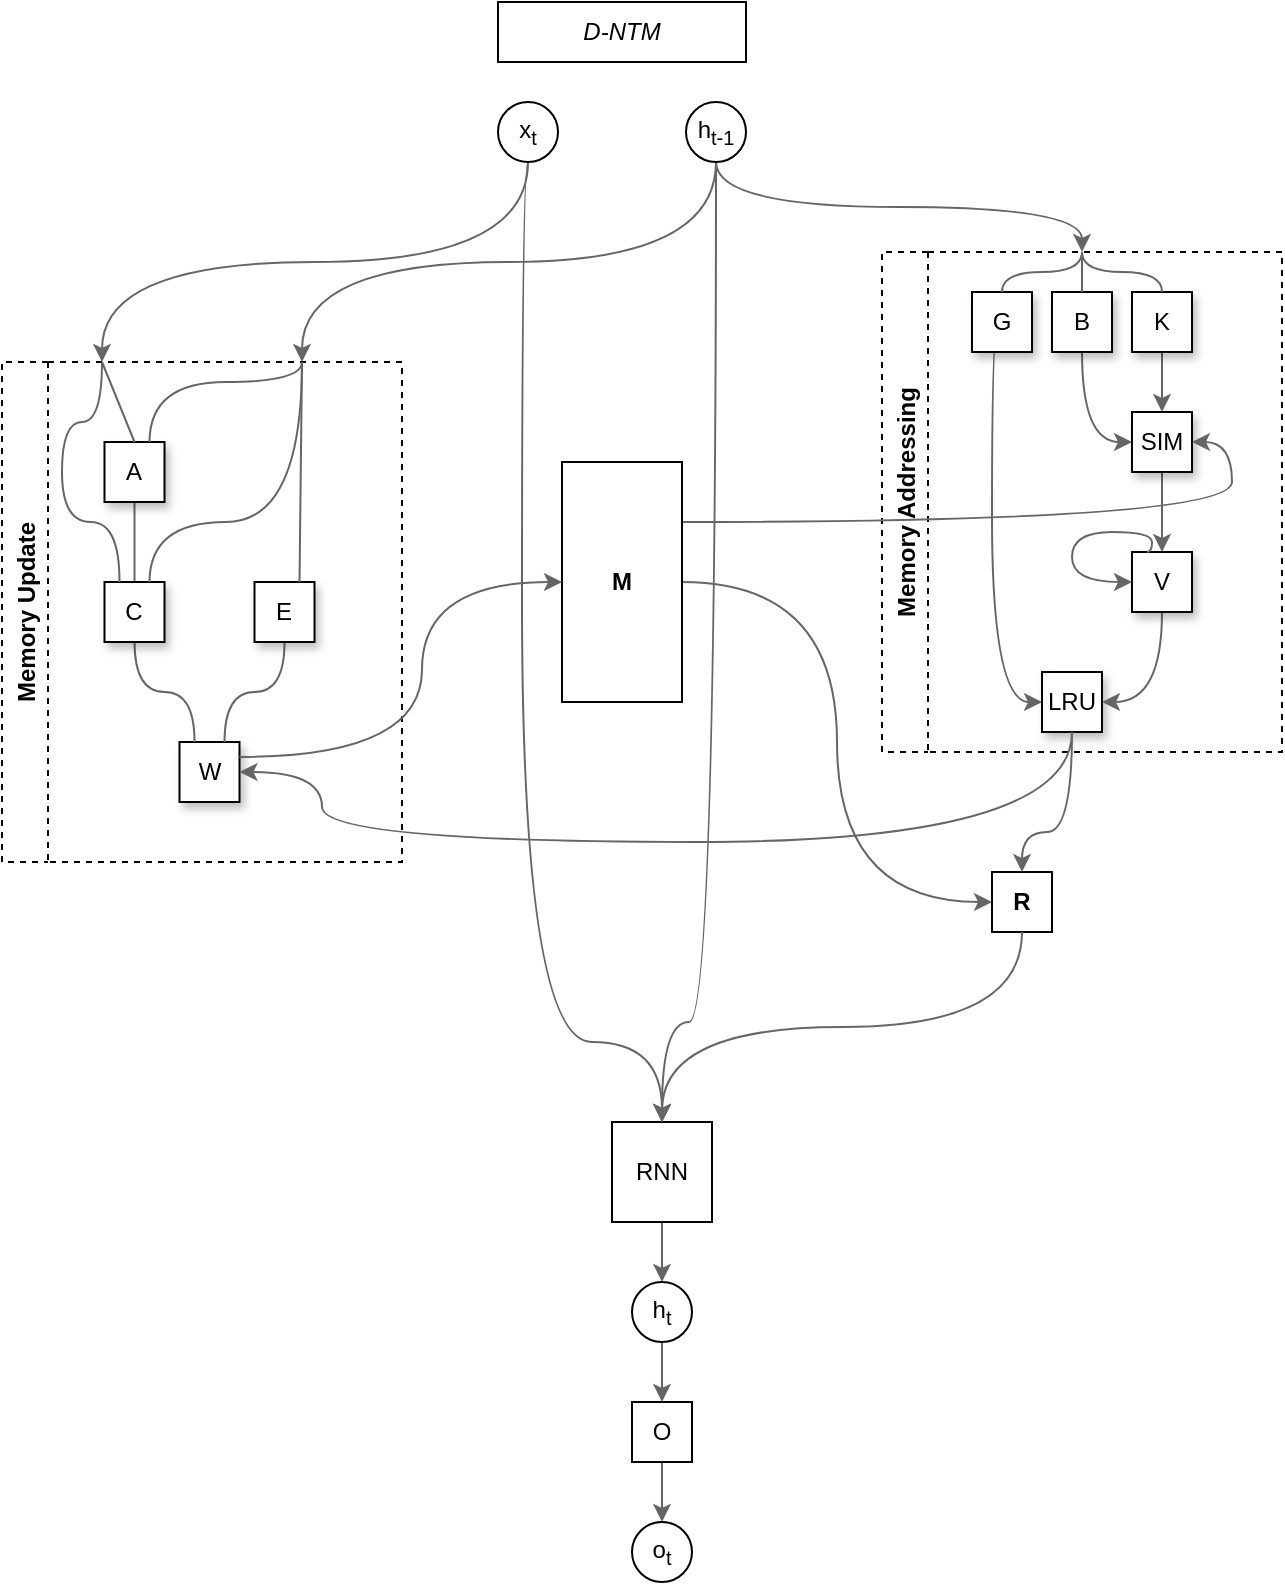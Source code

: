 <mxfile version="20.0.1" type="device"><diagram id="AOSKKPVWJUqmKMSHJRcP" name="Page-1"><mxGraphModel dx="1418" dy="756" grid="1" gridSize="10" guides="1" tooltips="1" connect="1" arrows="1" fold="1" page="1" pageScale="1" pageWidth="850" pageHeight="1100" math="0" shadow="0"><root><mxCell id="0"/><mxCell id="1" parent="0"/><mxCell id="u0cKj_ttDI7FikQOkNu9-6" style="edgeStyle=orthogonalEdgeStyle;curved=1;rounded=0;orthogonalLoop=1;jettySize=auto;html=1;exitX=0.5;exitY=1;exitDx=0;exitDy=0;entryX=0.5;entryY=0;entryDx=0;entryDy=0;fillColor=#f5f5f5;strokeColor=#666666;" parent="1" source="VcZlIyoYjT2NQhakP_jN-28" target="hKaUQEhRgrzUOdaf4lDB-5" edge="1"><mxGeometry relative="1" as="geometry"><mxPoint x="560" y="148" as="targetPoint"/></mxGeometry></mxCell><mxCell id="u0cKj_ttDI7FikQOkNu9-62" style="edgeStyle=orthogonalEdgeStyle;curved=1;rounded=0;orthogonalLoop=1;jettySize=auto;html=1;exitX=0.5;exitY=1;exitDx=0;exitDy=0;entryX=0.75;entryY=0;entryDx=0;entryDy=0;fillColor=#f5f5f5;strokeColor=#666666;" parent="1" source="VcZlIyoYjT2NQhakP_jN-28" target="hKaUQEhRgrzUOdaf4lDB-4" edge="1"><mxGeometry relative="1" as="geometry"><mxPoint x="150" y="191" as="targetPoint"/></mxGeometry></mxCell><mxCell id="u0cKj_ttDI7FikQOkNu9-7" value="" style="group;fontStyle=1;dashed=1;" parent="1" vertex="1" connectable="0"><mxGeometry x="450" y="185" width="200" height="370" as="geometry"/></mxCell><mxCell id="hKaUQEhRgrzUOdaf4lDB-5" value="Memory Addressing" style="swimlane;horizontal=0;dashed=1;" parent="u0cKj_ttDI7FikQOkNu9-7" vertex="1"><mxGeometry y="-50" width="200" height="250" as="geometry"/></mxCell><mxCell id="hKaUQEhRgrzUOdaf4lDB-41" style="edgeStyle=orthogonalEdgeStyle;curved=1;rounded=0;orthogonalLoop=1;jettySize=auto;html=1;exitX=0.5;exitY=1;exitDx=0;exitDy=0;entryX=0;entryY=0.5;entryDx=0;entryDy=0;fillColor=#f5f5f5;strokeColor=#666666;" parent="hKaUQEhRgrzUOdaf4lDB-5" source="hKaUQEhRgrzUOdaf4lDB-15" target="hKaUQEhRgrzUOdaf4lDB-16" edge="1"><mxGeometry relative="1" as="geometry"><Array as="points"><mxPoint x="55" y="40"/><mxPoint x="55" y="225"/></Array></mxGeometry></mxCell><mxCell id="hKaUQEhRgrzUOdaf4lDB-15" value="G" style="whiteSpace=wrap;html=1;aspect=fixed;rounded=0;shadow=1;" parent="hKaUQEhRgrzUOdaf4lDB-5" vertex="1"><mxGeometry x="45" y="20" width="30" height="30" as="geometry"/></mxCell><mxCell id="hKaUQEhRgrzUOdaf4lDB-16" value="LRU" style="whiteSpace=wrap;html=1;aspect=fixed;rounded=0;shadow=1;" parent="hKaUQEhRgrzUOdaf4lDB-5" vertex="1"><mxGeometry x="80" y="210" width="30" height="30" as="geometry"/></mxCell><mxCell id="hKaUQEhRgrzUOdaf4lDB-33" style="edgeStyle=orthogonalEdgeStyle;curved=1;rounded=0;orthogonalLoop=1;jettySize=auto;html=1;exitX=0.5;exitY=1;exitDx=0;exitDy=0;entryX=0;entryY=0.5;entryDx=0;entryDy=0;fillColor=#f5f5f5;strokeColor=#666666;" parent="hKaUQEhRgrzUOdaf4lDB-5" source="hKaUQEhRgrzUOdaf4lDB-17" target="hKaUQEhRgrzUOdaf4lDB-27" edge="1"><mxGeometry relative="1" as="geometry"/></mxCell><mxCell id="hKaUQEhRgrzUOdaf4lDB-17" value="B" style="whiteSpace=wrap;html=1;aspect=fixed;rounded=0;shadow=1;" parent="hKaUQEhRgrzUOdaf4lDB-5" vertex="1"><mxGeometry x="85" y="20" width="30" height="30" as="geometry"/></mxCell><mxCell id="hKaUQEhRgrzUOdaf4lDB-32" style="edgeStyle=orthogonalEdgeStyle;curved=1;rounded=0;orthogonalLoop=1;jettySize=auto;html=1;exitX=0.5;exitY=1;exitDx=0;exitDy=0;fillColor=#f5f5f5;strokeColor=#666666;" parent="hKaUQEhRgrzUOdaf4lDB-5" source="hKaUQEhRgrzUOdaf4lDB-18" target="hKaUQEhRgrzUOdaf4lDB-27" edge="1"><mxGeometry relative="1" as="geometry"/></mxCell><mxCell id="hKaUQEhRgrzUOdaf4lDB-18" value="K" style="whiteSpace=wrap;html=1;aspect=fixed;rounded=0;shadow=1;" parent="hKaUQEhRgrzUOdaf4lDB-5" vertex="1"><mxGeometry x="125" y="20" width="30" height="30" as="geometry"/></mxCell><mxCell id="hKaUQEhRgrzUOdaf4lDB-35" style="edgeStyle=orthogonalEdgeStyle;curved=1;rounded=0;orthogonalLoop=1;jettySize=auto;html=1;exitX=0.5;exitY=1;exitDx=0;exitDy=0;entryX=0.5;entryY=0;entryDx=0;entryDy=0;fillColor=#f5f5f5;strokeColor=#666666;" parent="hKaUQEhRgrzUOdaf4lDB-5" source="hKaUQEhRgrzUOdaf4lDB-27" target="hKaUQEhRgrzUOdaf4lDB-29" edge="1"><mxGeometry relative="1" as="geometry"/></mxCell><mxCell id="hKaUQEhRgrzUOdaf4lDB-27" value="SIM" style="whiteSpace=wrap;html=1;aspect=fixed;rounded=0;shadow=1;" parent="hKaUQEhRgrzUOdaf4lDB-5" vertex="1"><mxGeometry x="125" y="80" width="30" height="30" as="geometry"/></mxCell><mxCell id="hKaUQEhRgrzUOdaf4lDB-38" style="edgeStyle=orthogonalEdgeStyle;curved=1;rounded=0;orthogonalLoop=1;jettySize=auto;html=1;exitX=0.5;exitY=1;exitDx=0;exitDy=0;entryX=1;entryY=0.5;entryDx=0;entryDy=0;fillColor=#f5f5f5;strokeColor=#666666;" parent="hKaUQEhRgrzUOdaf4lDB-5" source="hKaUQEhRgrzUOdaf4lDB-29" target="hKaUQEhRgrzUOdaf4lDB-16" edge="1"><mxGeometry relative="1" as="geometry"/></mxCell><mxCell id="hKaUQEhRgrzUOdaf4lDB-29" value="V" style="whiteSpace=wrap;html=1;aspect=fixed;rounded=0;shadow=1;" parent="hKaUQEhRgrzUOdaf4lDB-5" vertex="1"><mxGeometry x="125" y="150" width="30" height="30" as="geometry"/></mxCell><mxCell id="hKaUQEhRgrzUOdaf4lDB-39" style="edgeStyle=orthogonalEdgeStyle;curved=1;rounded=0;orthogonalLoop=1;jettySize=auto;html=1;exitX=0.25;exitY=0;exitDx=0;exitDy=0;entryX=0;entryY=0.5;entryDx=0;entryDy=0;fillColor=#f5f5f5;strokeColor=#666666;" parent="hKaUQEhRgrzUOdaf4lDB-5" source="hKaUQEhRgrzUOdaf4lDB-29" target="hKaUQEhRgrzUOdaf4lDB-29" edge="1"><mxGeometry relative="1" as="geometry"><Array as="points"><mxPoint x="135" y="150"/><mxPoint x="135" y="140"/><mxPoint x="95" y="140"/><mxPoint x="95" y="165"/></Array></mxGeometry></mxCell><mxCell id="hKaUQEhRgrzUOdaf4lDB-47" style="edgeStyle=orthogonalEdgeStyle;curved=1;rounded=0;orthogonalLoop=1;jettySize=auto;html=1;exitX=0.5;exitY=0;exitDx=0;exitDy=0;entryX=0.5;entryY=0;entryDx=0;entryDy=0;endArrow=none;endFill=0;fillColor=#f5f5f5;strokeColor=#666666;" parent="hKaUQEhRgrzUOdaf4lDB-5" source="hKaUQEhRgrzUOdaf4lDB-5" target="hKaUQEhRgrzUOdaf4lDB-15" edge="1"><mxGeometry relative="1" as="geometry"><Array as="points"><mxPoint x="100" y="10"/></Array></mxGeometry></mxCell><mxCell id="hKaUQEhRgrzUOdaf4lDB-49" style="edgeStyle=orthogonalEdgeStyle;curved=1;rounded=0;orthogonalLoop=1;jettySize=auto;html=1;exitX=0.5;exitY=0;exitDx=0;exitDy=0;entryX=0.5;entryY=0;entryDx=0;entryDy=0;endArrow=none;endFill=0;fillColor=#f5f5f5;strokeColor=#666666;" parent="hKaUQEhRgrzUOdaf4lDB-5" source="hKaUQEhRgrzUOdaf4lDB-5" target="hKaUQEhRgrzUOdaf4lDB-18" edge="1"><mxGeometry relative="1" as="geometry"><Array as="points"><mxPoint x="100" y="10"/><mxPoint x="140" y="10"/></Array></mxGeometry></mxCell><mxCell id="VcZlIyoYjT2NQhakP_jN-3" style="edgeStyle=orthogonalEdgeStyle;curved=1;rounded=0;orthogonalLoop=1;jettySize=auto;html=1;exitX=0.5;exitY=0;exitDx=0;exitDy=0;entryX=0.5;entryY=0;entryDx=0;entryDy=0;endArrow=none;endFill=0;fillColor=#f5f5f5;strokeColor=#666666;" parent="hKaUQEhRgrzUOdaf4lDB-5" source="hKaUQEhRgrzUOdaf4lDB-5" target="hKaUQEhRgrzUOdaf4lDB-17" edge="1"><mxGeometry relative="1" as="geometry"/></mxCell><mxCell id="u0cKj_ttDI7FikQOkNu9-18" value="&lt;b&gt;R&lt;/b&gt;" style="whiteSpace=wrap;html=1;aspect=fixed;" parent="u0cKj_ttDI7FikQOkNu9-7" vertex="1"><mxGeometry x="55" y="260" width="30" height="30" as="geometry"/></mxCell><mxCell id="hKaUQEhRgrzUOdaf4lDB-42" style="edgeStyle=orthogonalEdgeStyle;curved=1;rounded=0;orthogonalLoop=1;jettySize=auto;html=1;exitX=0.5;exitY=1;exitDx=0;exitDy=0;entryX=0.5;entryY=0;entryDx=0;entryDy=0;fillColor=#f5f5f5;strokeColor=#666666;" parent="u0cKj_ttDI7FikQOkNu9-7" source="hKaUQEhRgrzUOdaf4lDB-16" target="u0cKj_ttDI7FikQOkNu9-18" edge="1"><mxGeometry relative="1" as="geometry"><Array as="points"><mxPoint x="95" y="240"/><mxPoint x="70" y="240"/></Array></mxGeometry></mxCell><mxCell id="u0cKj_ttDI7FikQOkNu9-61" style="edgeStyle=orthogonalEdgeStyle;curved=1;rounded=0;orthogonalLoop=1;jettySize=auto;html=1;exitX=0.5;exitY=1;exitDx=0;exitDy=0;entryX=0.25;entryY=0;entryDx=0;entryDy=0;endArrow=classic;endFill=1;fillColor=#f5f5f5;strokeColor=#666666;" parent="1" source="VcZlIyoYjT2NQhakP_jN-24" target="hKaUQEhRgrzUOdaf4lDB-4" edge="1"><mxGeometry relative="1" as="geometry"><mxPoint x="70" y="190" as="targetPoint"/></mxGeometry></mxCell><mxCell id="v_2UUSKjMRbTV6m3373s-2" style="edgeStyle=orthogonalEdgeStyle;curved=1;rounded=0;orthogonalLoop=1;jettySize=auto;html=1;exitX=0.5;exitY=1;exitDx=0;exitDy=0;entryX=0.5;entryY=0;entryDx=0;entryDy=0;fillColor=#f5f5f5;strokeColor=#666666;" edge="1" parent="1" source="u0cKj_ttDI7FikQOkNu9-10" target="v_2UUSKjMRbTV6m3373s-1"><mxGeometry relative="1" as="geometry"/></mxCell><mxCell id="u0cKj_ttDI7FikQOkNu9-10" value="RNN" style="whiteSpace=wrap;html=1;aspect=fixed;" parent="1" vertex="1"><mxGeometry x="315" y="570" width="50" height="50" as="geometry"/></mxCell><mxCell id="VcZlIyoYjT2NQhakP_jN-20" style="edgeStyle=orthogonalEdgeStyle;curved=1;rounded=0;orthogonalLoop=1;jettySize=auto;html=1;exitX=1;exitY=0.5;exitDx=0;exitDy=0;entryX=0;entryY=0.5;entryDx=0;entryDy=0;endArrow=classic;endFill=1;fillColor=#f5f5f5;strokeColor=#666666;" parent="1" source="u0cKj_ttDI7FikQOkNu9-17" target="u0cKj_ttDI7FikQOkNu9-18" edge="1"><mxGeometry relative="1" as="geometry"/></mxCell><mxCell id="VcZlIyoYjT2NQhakP_jN-30" style="edgeStyle=orthogonalEdgeStyle;curved=1;rounded=0;orthogonalLoop=1;jettySize=auto;html=1;exitX=1;exitY=0.25;exitDx=0;exitDy=0;entryX=1;entryY=0.5;entryDx=0;entryDy=0;endArrow=classic;endFill=1;fillColor=#f5f5f5;strokeColor=#666666;" parent="1" source="u0cKj_ttDI7FikQOkNu9-17" target="hKaUQEhRgrzUOdaf4lDB-27" edge="1"><mxGeometry relative="1" as="geometry"/></mxCell><mxCell id="u0cKj_ttDI7FikQOkNu9-17" value="&lt;b&gt;M&lt;/b&gt;" style="rounded=0;whiteSpace=wrap;html=1;rotation=0;" parent="1" vertex="1"><mxGeometry x="290" y="240" width="60" height="120" as="geometry"/></mxCell><mxCell id="hKaUQEhRgrzUOdaf4lDB-4" value="Memory Update" style="swimlane;horizontal=0;dashed=1;" parent="1" vertex="1"><mxGeometry x="10" y="190" width="200" height="250" as="geometry"/></mxCell><mxCell id="VcZlIyoYjT2NQhakP_jN-13" style="edgeStyle=none;rounded=0;orthogonalLoop=1;jettySize=auto;html=1;exitX=0.5;exitY=1;exitDx=0;exitDy=0;entryX=0.5;entryY=0;entryDx=0;entryDy=0;endArrow=none;endFill=0;fillColor=#f5f5f5;strokeColor=#666666;" parent="hKaUQEhRgrzUOdaf4lDB-4" source="u0cKj_ttDI7FikQOkNu9-26" target="hKaUQEhRgrzUOdaf4lDB-14" edge="1"><mxGeometry relative="1" as="geometry"/></mxCell><mxCell id="u0cKj_ttDI7FikQOkNu9-26" value="A" style="whiteSpace=wrap;html=1;aspect=fixed;rounded=0;shadow=1;" parent="hKaUQEhRgrzUOdaf4lDB-4" vertex="1"><mxGeometry x="51.25" y="40" width="30" height="30" as="geometry"/></mxCell><mxCell id="hKaUQEhRgrzUOdaf4lDB-8" value="W" style="whiteSpace=wrap;html=1;aspect=fixed;rounded=0;shadow=1;" parent="hKaUQEhRgrzUOdaf4lDB-4" vertex="1"><mxGeometry x="88.75" y="190" width="30" height="30" as="geometry"/></mxCell><mxCell id="VcZlIyoYjT2NQhakP_jN-18" style="edgeStyle=orthogonalEdgeStyle;curved=1;rounded=0;orthogonalLoop=1;jettySize=auto;html=1;exitX=0.5;exitY=1;exitDx=0;exitDy=0;entryX=0.75;entryY=0;entryDx=0;entryDy=0;endArrow=none;endFill=0;fillColor=#f5f5f5;strokeColor=#666666;" parent="hKaUQEhRgrzUOdaf4lDB-4" source="hKaUQEhRgrzUOdaf4lDB-9" target="hKaUQEhRgrzUOdaf4lDB-8" edge="1"><mxGeometry relative="1" as="geometry"/></mxCell><mxCell id="hKaUQEhRgrzUOdaf4lDB-9" value="E" style="whiteSpace=wrap;html=1;aspect=fixed;rounded=0;shadow=1;" parent="hKaUQEhRgrzUOdaf4lDB-4" vertex="1"><mxGeometry x="126.25" y="110" width="30" height="30" as="geometry"/></mxCell><mxCell id="VcZlIyoYjT2NQhakP_jN-17" style="edgeStyle=orthogonalEdgeStyle;curved=1;rounded=0;orthogonalLoop=1;jettySize=auto;html=1;exitX=0.5;exitY=1;exitDx=0;exitDy=0;entryX=0.25;entryY=0;entryDx=0;entryDy=0;endArrow=none;endFill=0;fillColor=#f5f5f5;strokeColor=#666666;" parent="hKaUQEhRgrzUOdaf4lDB-4" source="hKaUQEhRgrzUOdaf4lDB-14" target="hKaUQEhRgrzUOdaf4lDB-8" edge="1"><mxGeometry relative="1" as="geometry"/></mxCell><mxCell id="hKaUQEhRgrzUOdaf4lDB-14" value="C" style="whiteSpace=wrap;html=1;aspect=fixed;rounded=0;shadow=1;" parent="hKaUQEhRgrzUOdaf4lDB-4" vertex="1"><mxGeometry x="51.25" y="110" width="30" height="30" as="geometry"/></mxCell><mxCell id="VcZlIyoYjT2NQhakP_jN-9" style="edgeStyle=none;rounded=0;orthogonalLoop=1;jettySize=auto;html=1;exitX=0.25;exitY=0;exitDx=0;exitDy=0;entryX=0.5;entryY=0;entryDx=0;entryDy=0;endArrow=none;endFill=0;fillColor=#f5f5f5;strokeColor=#666666;" parent="hKaUQEhRgrzUOdaf4lDB-4" source="hKaUQEhRgrzUOdaf4lDB-4" target="u0cKj_ttDI7FikQOkNu9-26" edge="1"><mxGeometry relative="1" as="geometry"/></mxCell><mxCell id="VcZlIyoYjT2NQhakP_jN-10" style="edgeStyle=none;rounded=0;orthogonalLoop=1;jettySize=auto;html=1;exitX=0.75;exitY=0;exitDx=0;exitDy=0;entryX=0.75;entryY=0;entryDx=0;entryDy=0;endArrow=none;endFill=0;fillColor=#f5f5f5;strokeColor=#666666;" parent="hKaUQEhRgrzUOdaf4lDB-4" source="hKaUQEhRgrzUOdaf4lDB-4" target="hKaUQEhRgrzUOdaf4lDB-9" edge="1"><mxGeometry relative="1" as="geometry"/></mxCell><mxCell id="VcZlIyoYjT2NQhakP_jN-14" style="edgeStyle=orthogonalEdgeStyle;curved=1;rounded=0;orthogonalLoop=1;jettySize=auto;html=1;exitX=0.25;exitY=0;exitDx=0;exitDy=0;entryX=0.25;entryY=0;entryDx=0;entryDy=0;endArrow=none;endFill=0;fillColor=#f5f5f5;strokeColor=#666666;" parent="hKaUQEhRgrzUOdaf4lDB-4" source="hKaUQEhRgrzUOdaf4lDB-4" target="hKaUQEhRgrzUOdaf4lDB-14" edge="1"><mxGeometry relative="1" as="geometry"><Array as="points"><mxPoint x="50" y="30"/><mxPoint x="30" y="30"/><mxPoint x="30" y="80"/><mxPoint x="59" y="80"/></Array></mxGeometry></mxCell><mxCell id="VcZlIyoYjT2NQhakP_jN-15" style="edgeStyle=orthogonalEdgeStyle;curved=1;rounded=0;orthogonalLoop=1;jettySize=auto;html=1;exitX=0.75;exitY=0;exitDx=0;exitDy=0;entryX=0.75;entryY=0;entryDx=0;entryDy=0;endArrow=none;endFill=0;fillColor=#f5f5f5;strokeColor=#666666;" parent="hKaUQEhRgrzUOdaf4lDB-4" source="hKaUQEhRgrzUOdaf4lDB-4" target="hKaUQEhRgrzUOdaf4lDB-14" edge="1"><mxGeometry relative="1" as="geometry"><Array as="points"><mxPoint x="150" y="80"/><mxPoint x="74" y="80"/></Array></mxGeometry></mxCell><mxCell id="VcZlIyoYjT2NQhakP_jN-16" style="edgeStyle=orthogonalEdgeStyle;curved=1;rounded=0;orthogonalLoop=1;jettySize=auto;html=1;exitX=0.75;exitY=0;exitDx=0;exitDy=0;entryX=0.75;entryY=0;entryDx=0;entryDy=0;endArrow=none;endFill=0;fillColor=#f5f5f5;strokeColor=#666666;" parent="hKaUQEhRgrzUOdaf4lDB-4" source="hKaUQEhRgrzUOdaf4lDB-4" target="u0cKj_ttDI7FikQOkNu9-26" edge="1"><mxGeometry relative="1" as="geometry"><Array as="points"><mxPoint x="150" y="10"/><mxPoint x="74" y="10"/></Array></mxGeometry></mxCell><mxCell id="hKaUQEhRgrzUOdaf4lDB-43" style="edgeStyle=orthogonalEdgeStyle;curved=1;rounded=0;orthogonalLoop=1;jettySize=auto;html=1;exitX=0.5;exitY=1;exitDx=0;exitDy=0;entryX=1;entryY=0.5;entryDx=0;entryDy=0;fillColor=#f5f5f5;strokeColor=#666666;" parent="1" source="hKaUQEhRgrzUOdaf4lDB-16" target="hKaUQEhRgrzUOdaf4lDB-8" edge="1"><mxGeometry relative="1" as="geometry"><Array as="points"><mxPoint x="545" y="430"/><mxPoint x="170" y="430"/><mxPoint x="170" y="395"/></Array></mxGeometry></mxCell><mxCell id="VcZlIyoYjT2NQhakP_jN-4" style="edgeStyle=orthogonalEdgeStyle;curved=1;rounded=0;orthogonalLoop=1;jettySize=auto;html=1;exitX=1;exitY=0.25;exitDx=0;exitDy=0;entryX=0;entryY=0.5;entryDx=0;entryDy=0;endArrow=classic;endFill=1;fillColor=#f5f5f5;strokeColor=#666666;" parent="1" source="hKaUQEhRgrzUOdaf4lDB-8" target="u0cKj_ttDI7FikQOkNu9-17" edge="1"><mxGeometry relative="1" as="geometry"><Array as="points"><mxPoint x="220" y="388"/><mxPoint x="220" y="300"/></Array></mxGeometry></mxCell><mxCell id="VcZlIyoYjT2NQhakP_jN-19" value="D-NTM" style="rounded=0;whiteSpace=wrap;html=1;fontStyle=2" parent="1" vertex="1"><mxGeometry x="258" y="10" width="124" height="30" as="geometry"/></mxCell><mxCell id="VcZlIyoYjT2NQhakP_jN-21" style="edgeStyle=orthogonalEdgeStyle;curved=1;rounded=0;orthogonalLoop=1;jettySize=auto;html=1;exitX=0.5;exitY=1;exitDx=0;exitDy=0;endArrow=classic;endFill=1;fillColor=#f5f5f5;strokeColor=#666666;" parent="1" source="u0cKj_ttDI7FikQOkNu9-18" edge="1"><mxGeometry relative="1" as="geometry"><mxPoint x="340" y="570" as="targetPoint"/></mxGeometry></mxCell><mxCell id="VcZlIyoYjT2NQhakP_jN-27" style="edgeStyle=orthogonalEdgeStyle;curved=1;rounded=0;orthogonalLoop=1;jettySize=auto;html=1;exitX=0.5;exitY=1;exitDx=0;exitDy=0;entryX=0.5;entryY=0;entryDx=0;entryDy=0;endArrow=classic;endFill=1;fillColor=#f5f5f5;strokeColor=#666666;" parent="1" source="VcZlIyoYjT2NQhakP_jN-24" target="u0cKj_ttDI7FikQOkNu9-10" edge="1"><mxGeometry relative="1" as="geometry"><Array as="points"><mxPoint x="270" y="90"/><mxPoint x="270" y="530"/><mxPoint x="340" y="530"/></Array></mxGeometry></mxCell><mxCell id="VcZlIyoYjT2NQhakP_jN-24" value="x&lt;sub&gt;t&lt;/sub&gt;" style="ellipse;whiteSpace=wrap;html=1;aspect=fixed;" parent="1" vertex="1"><mxGeometry x="258" y="60" width="30" height="30" as="geometry"/></mxCell><mxCell id="VcZlIyoYjT2NQhakP_jN-29" style="edgeStyle=orthogonalEdgeStyle;curved=1;rounded=0;orthogonalLoop=1;jettySize=auto;html=1;exitX=0.5;exitY=1;exitDx=0;exitDy=0;endArrow=classic;endFill=1;fillColor=#f5f5f5;strokeColor=#666666;" parent="1" source="VcZlIyoYjT2NQhakP_jN-28" edge="1"><mxGeometry relative="1" as="geometry"><mxPoint x="340" y="570" as="targetPoint"/><Array as="points"><mxPoint x="367" y="520"/><mxPoint x="340" y="520"/></Array></mxGeometry></mxCell><mxCell id="VcZlIyoYjT2NQhakP_jN-28" value="h&lt;sub&gt;t-1&lt;/sub&gt;" style="ellipse;whiteSpace=wrap;html=1;aspect=fixed;" parent="1" vertex="1"><mxGeometry x="352" y="60" width="30" height="30" as="geometry"/></mxCell><mxCell id="v_2UUSKjMRbTV6m3373s-3" style="edgeStyle=orthogonalEdgeStyle;curved=1;rounded=0;orthogonalLoop=1;jettySize=auto;html=1;exitX=0.5;exitY=1;exitDx=0;exitDy=0;entryX=0.5;entryY=0;entryDx=0;entryDy=0;fillColor=#f5f5f5;strokeColor=#666666;" edge="1" parent="1" source="v_2UUSKjMRbTV6m3373s-1" target="v_2UUSKjMRbTV6m3373s-4"><mxGeometry relative="1" as="geometry"><mxPoint x="340" y="710" as="targetPoint"/></mxGeometry></mxCell><mxCell id="v_2UUSKjMRbTV6m3373s-1" value="h&lt;sub&gt;t&lt;/sub&gt;" style="ellipse;whiteSpace=wrap;html=1;aspect=fixed;" vertex="1" parent="1"><mxGeometry x="325" y="650" width="30" height="30" as="geometry"/></mxCell><mxCell id="v_2UUSKjMRbTV6m3373s-6" style="edgeStyle=orthogonalEdgeStyle;curved=1;rounded=0;orthogonalLoop=1;jettySize=auto;html=1;exitX=0.5;exitY=1;exitDx=0;exitDy=0;entryX=0.5;entryY=0;entryDx=0;entryDy=0;fillColor=#f5f5f5;strokeColor=#666666;" edge="1" parent="1" source="v_2UUSKjMRbTV6m3373s-4" target="v_2UUSKjMRbTV6m3373s-5"><mxGeometry relative="1" as="geometry"/></mxCell><mxCell id="v_2UUSKjMRbTV6m3373s-4" value="O" style="whiteSpace=wrap;html=1;aspect=fixed;" vertex="1" parent="1"><mxGeometry x="325" y="710" width="30" height="30" as="geometry"/></mxCell><mxCell id="v_2UUSKjMRbTV6m3373s-5" value="o&lt;sub&gt;t&lt;/sub&gt;" style="ellipse;whiteSpace=wrap;html=1;aspect=fixed;" vertex="1" parent="1"><mxGeometry x="325" y="770" width="30" height="30" as="geometry"/></mxCell></root></mxGraphModel></diagram></mxfile>